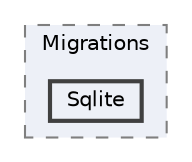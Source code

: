 digraph "BLAZAMDatabase/Migrations/Sqlite"
{
 // LATEX_PDF_SIZE
  bgcolor="transparent";
  edge [fontname=Helvetica,fontsize=10,labelfontname=Helvetica,labelfontsize=10];
  node [fontname=Helvetica,fontsize=10,shape=box,height=0.2,width=0.4];
  compound=true
  subgraph clusterdir_92fa228b6c769364e3a1c70cbfdb0d38 {
    graph [ bgcolor="#edf0f7", pencolor="grey50", label="Migrations", fontname=Helvetica,fontsize=10 style="filled,dashed", URL="dir_92fa228b6c769364e3a1c70cbfdb0d38.html",tooltip=""]
  dir_95ef77ba63e4d55a8dd03f7a9510af5c [label="Sqlite", fillcolor="#edf0f7", color="grey25", style="filled,bold", URL="dir_95ef77ba63e4d55a8dd03f7a9510af5c.html",tooltip=""];
  }
}

